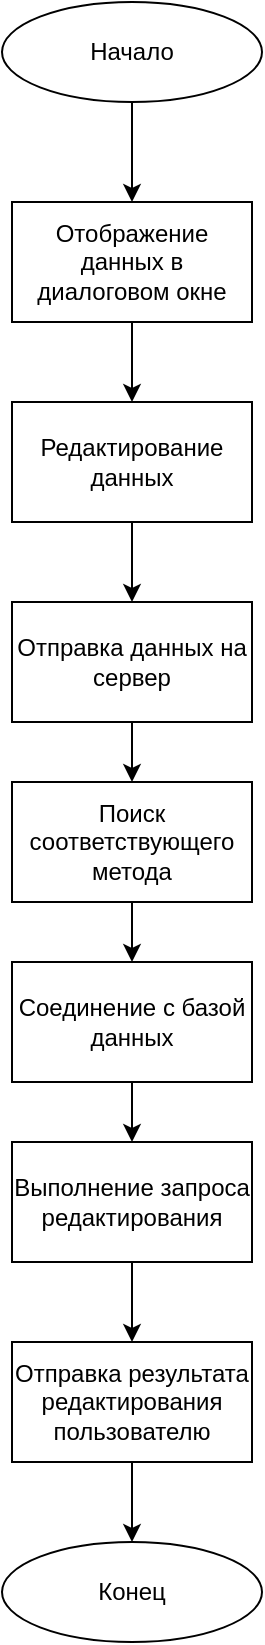 <mxfile version="13.9.9" type="device"><diagram id="oKSc5Qu-k9d7Xfuo99du" name="Страница 1"><mxGraphModel dx="1278" dy="948" grid="1" gridSize="10" guides="1" tooltips="1" connect="1" arrows="1" fold="1" page="1" pageScale="1" pageWidth="1654" pageHeight="1169" math="0" shadow="0"><root><mxCell id="0"/><mxCell id="1" parent="0"/><mxCell id="0cgqmo7NwNXs-S7lWWe2-10" style="edgeStyle=orthogonalEdgeStyle;rounded=0;orthogonalLoop=1;jettySize=auto;html=1;exitX=0.5;exitY=1;exitDx=0;exitDy=0;entryX=0.5;entryY=0;entryDx=0;entryDy=0;" edge="1" parent="1" source="0cgqmo7NwNXs-S7lWWe2-1" target="0cgqmo7NwNXs-S7lWWe2-3"><mxGeometry relative="1" as="geometry"/></mxCell><mxCell id="0cgqmo7NwNXs-S7lWWe2-1" value="Начало" style="ellipse;whiteSpace=wrap;html=1;" vertex="1" parent="1"><mxGeometry x="280" y="160" width="130" height="50" as="geometry"/></mxCell><mxCell id="0cgqmo7NwNXs-S7lWWe2-2" value="Конец" style="ellipse;whiteSpace=wrap;html=1;" vertex="1" parent="1"><mxGeometry x="280" y="930" width="130" height="50" as="geometry"/></mxCell><mxCell id="0cgqmo7NwNXs-S7lWWe2-11" style="edgeStyle=orthogonalEdgeStyle;rounded=0;orthogonalLoop=1;jettySize=auto;html=1;exitX=0.5;exitY=1;exitDx=0;exitDy=0;entryX=0.5;entryY=0;entryDx=0;entryDy=0;" edge="1" parent="1" source="0cgqmo7NwNXs-S7lWWe2-3" target="0cgqmo7NwNXs-S7lWWe2-8"><mxGeometry relative="1" as="geometry"/></mxCell><mxCell id="0cgqmo7NwNXs-S7lWWe2-3" value="Отображение данных в диалоговом окне" style="rounded=0;whiteSpace=wrap;html=1;" vertex="1" parent="1"><mxGeometry x="285" y="260" width="120" height="60" as="geometry"/></mxCell><mxCell id="0cgqmo7NwNXs-S7lWWe2-16" style="edgeStyle=orthogonalEdgeStyle;rounded=0;orthogonalLoop=1;jettySize=auto;html=1;exitX=0.5;exitY=1;exitDx=0;exitDy=0;entryX=0.5;entryY=0;entryDx=0;entryDy=0;" edge="1" parent="1" source="0cgqmo7NwNXs-S7lWWe2-4" target="0cgqmo7NwNXs-S7lWWe2-9"><mxGeometry relative="1" as="geometry"/></mxCell><mxCell id="0cgqmo7NwNXs-S7lWWe2-4" value="Выполнение запроса редактирования" style="rounded=0;whiteSpace=wrap;html=1;" vertex="1" parent="1"><mxGeometry x="285" y="730" width="120" height="60" as="geometry"/></mxCell><mxCell id="0cgqmo7NwNXs-S7lWWe2-15" style="edgeStyle=orthogonalEdgeStyle;rounded=0;orthogonalLoop=1;jettySize=auto;html=1;exitX=0.5;exitY=1;exitDx=0;exitDy=0;entryX=0.5;entryY=0;entryDx=0;entryDy=0;" edge="1" parent="1" source="0cgqmo7NwNXs-S7lWWe2-5" target="0cgqmo7NwNXs-S7lWWe2-4"><mxGeometry relative="1" as="geometry"/></mxCell><mxCell id="0cgqmo7NwNXs-S7lWWe2-5" value="Соединение с базой данных" style="rounded=0;whiteSpace=wrap;html=1;" vertex="1" parent="1"><mxGeometry x="285" y="640" width="120" height="60" as="geometry"/></mxCell><mxCell id="0cgqmo7NwNXs-S7lWWe2-14" style="edgeStyle=orthogonalEdgeStyle;rounded=0;orthogonalLoop=1;jettySize=auto;html=1;exitX=0.5;exitY=1;exitDx=0;exitDy=0;entryX=0.5;entryY=0;entryDx=0;entryDy=0;" edge="1" parent="1" source="0cgqmo7NwNXs-S7lWWe2-6" target="0cgqmo7NwNXs-S7lWWe2-5"><mxGeometry relative="1" as="geometry"/></mxCell><mxCell id="0cgqmo7NwNXs-S7lWWe2-6" value="Поиск соответствующего метода" style="rounded=0;whiteSpace=wrap;html=1;" vertex="1" parent="1"><mxGeometry x="285" y="550" width="120" height="60" as="geometry"/></mxCell><mxCell id="0cgqmo7NwNXs-S7lWWe2-13" style="edgeStyle=orthogonalEdgeStyle;rounded=0;orthogonalLoop=1;jettySize=auto;html=1;exitX=0.5;exitY=1;exitDx=0;exitDy=0;entryX=0.5;entryY=0;entryDx=0;entryDy=0;" edge="1" parent="1" source="0cgqmo7NwNXs-S7lWWe2-7" target="0cgqmo7NwNXs-S7lWWe2-6"><mxGeometry relative="1" as="geometry"/></mxCell><mxCell id="0cgqmo7NwNXs-S7lWWe2-7" value="Отправка данных на сервер" style="rounded=0;whiteSpace=wrap;html=1;" vertex="1" parent="1"><mxGeometry x="285" y="460" width="120" height="60" as="geometry"/></mxCell><mxCell id="0cgqmo7NwNXs-S7lWWe2-12" style="edgeStyle=orthogonalEdgeStyle;rounded=0;orthogonalLoop=1;jettySize=auto;html=1;exitX=0.5;exitY=1;exitDx=0;exitDy=0;entryX=0.5;entryY=0;entryDx=0;entryDy=0;" edge="1" parent="1" source="0cgqmo7NwNXs-S7lWWe2-8" target="0cgqmo7NwNXs-S7lWWe2-7"><mxGeometry relative="1" as="geometry"/></mxCell><mxCell id="0cgqmo7NwNXs-S7lWWe2-8" value="Редактирование данных" style="rounded=0;whiteSpace=wrap;html=1;" vertex="1" parent="1"><mxGeometry x="285" y="360" width="120" height="60" as="geometry"/></mxCell><mxCell id="0cgqmo7NwNXs-S7lWWe2-17" style="edgeStyle=orthogonalEdgeStyle;rounded=0;orthogonalLoop=1;jettySize=auto;html=1;exitX=0.5;exitY=1;exitDx=0;exitDy=0;entryX=0.5;entryY=0;entryDx=0;entryDy=0;" edge="1" parent="1" source="0cgqmo7NwNXs-S7lWWe2-9" target="0cgqmo7NwNXs-S7lWWe2-2"><mxGeometry relative="1" as="geometry"/></mxCell><mxCell id="0cgqmo7NwNXs-S7lWWe2-9" value="Отправка результата редактирования пользователю" style="rounded=0;whiteSpace=wrap;html=1;" vertex="1" parent="1"><mxGeometry x="285" y="830" width="120" height="60" as="geometry"/></mxCell></root></mxGraphModel></diagram></mxfile>